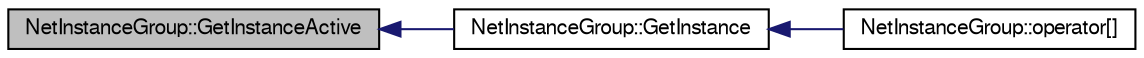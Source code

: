 digraph G
{
  edge [fontname="FreeSans",fontsize="10",labelfontname="FreeSans",labelfontsize="10"];
  node [fontname="FreeSans",fontsize="10",shape=record];
  rankdir=LR;
  Node1 [label="NetInstanceGroup::GetInstanceActive",height=0.2,width=0.4,color="black", fillcolor="grey75", style="filled" fontcolor="black"];
  Node1 -> Node2 [dir=back,color="midnightblue",fontsize="10",style="solid",fontname="FreeSans"];
  Node2 [label="NetInstanceGroup::GetInstance",height=0.2,width=0.4,color="black", fillcolor="white", style="filled",URL="$class_net_instance_group.html#a049bd9d986e404931a22216173dec79b"];
  Node2 -> Node3 [dir=back,color="midnightblue",fontsize="10",style="solid",fontname="FreeSans"];
  Node3 [label="NetInstanceGroup::operator[]",height=0.2,width=0.4,color="black", fillcolor="white", style="filled",URL="$class_net_instance_group.html#a3a35db5047dfc303aa66e7793bb16fd2"];
}
